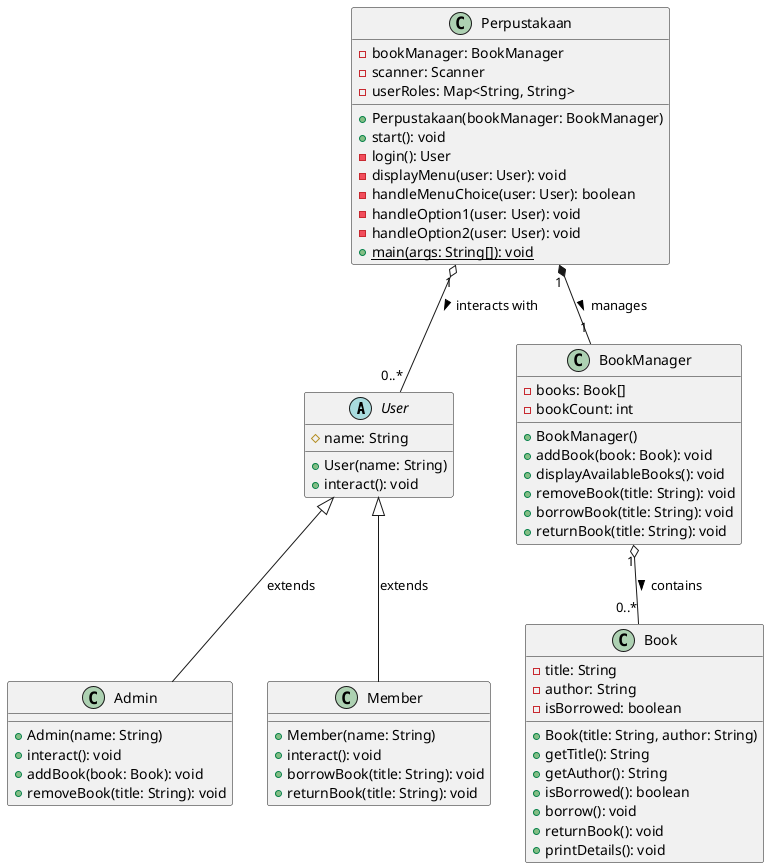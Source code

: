 @startuml
abstract class User {
    # name: String
    + User(name: String)
    + interact(): void
}

class Admin {
    + Admin(name: String)
    + interact(): void
    + addBook(book: Book): void
    + removeBook(title: String): void
}

class Member {
    + Member(name: String)
    + interact(): void
    + borrowBook(title: String): void
    + returnBook(title: String): void
}

class Book {
    - title: String
    - author: String
    - isBorrowed: boolean
    + Book(title: String, author: String)
    + getTitle(): String
    + getAuthor(): String
    + isBorrowed(): boolean
    + borrow(): void
    + returnBook(): void
    + printDetails(): void
}

class BookManager {
    - books: Book[]
    - bookCount: int
    + BookManager()
    + addBook(book: Book): void
    + displayAvailableBooks(): void
    + removeBook(title: String): void
    + borrowBook(title: String): void
    + returnBook(title: String): void
}

class Perpustakaan {
    - bookManager: BookManager
    - scanner: Scanner
    - userRoles: Map<String, String>
    + Perpustakaan(bookManager: BookManager)
    + start(): void
    - login(): User
    - displayMenu(user: User): void
    - handleMenuChoice(user: User): boolean
    - handleOption1(user: User): void
    - handleOption2(user: User): void
    + {static} main(args: String[]): void
}

' Hubungan Inheritansi (Pewarisan)
User <|-- Admin : extends
User <|-- Member : extends

' Hubungan Komposisi/Agregasi/Asosiasi
Perpustakaan "1" *-- "1" BookManager : manages >
BookManager "1" o-- "0..*" Book : contains >
Perpustakaan "1" o-- "0..*" User : interacts with >
@enduml